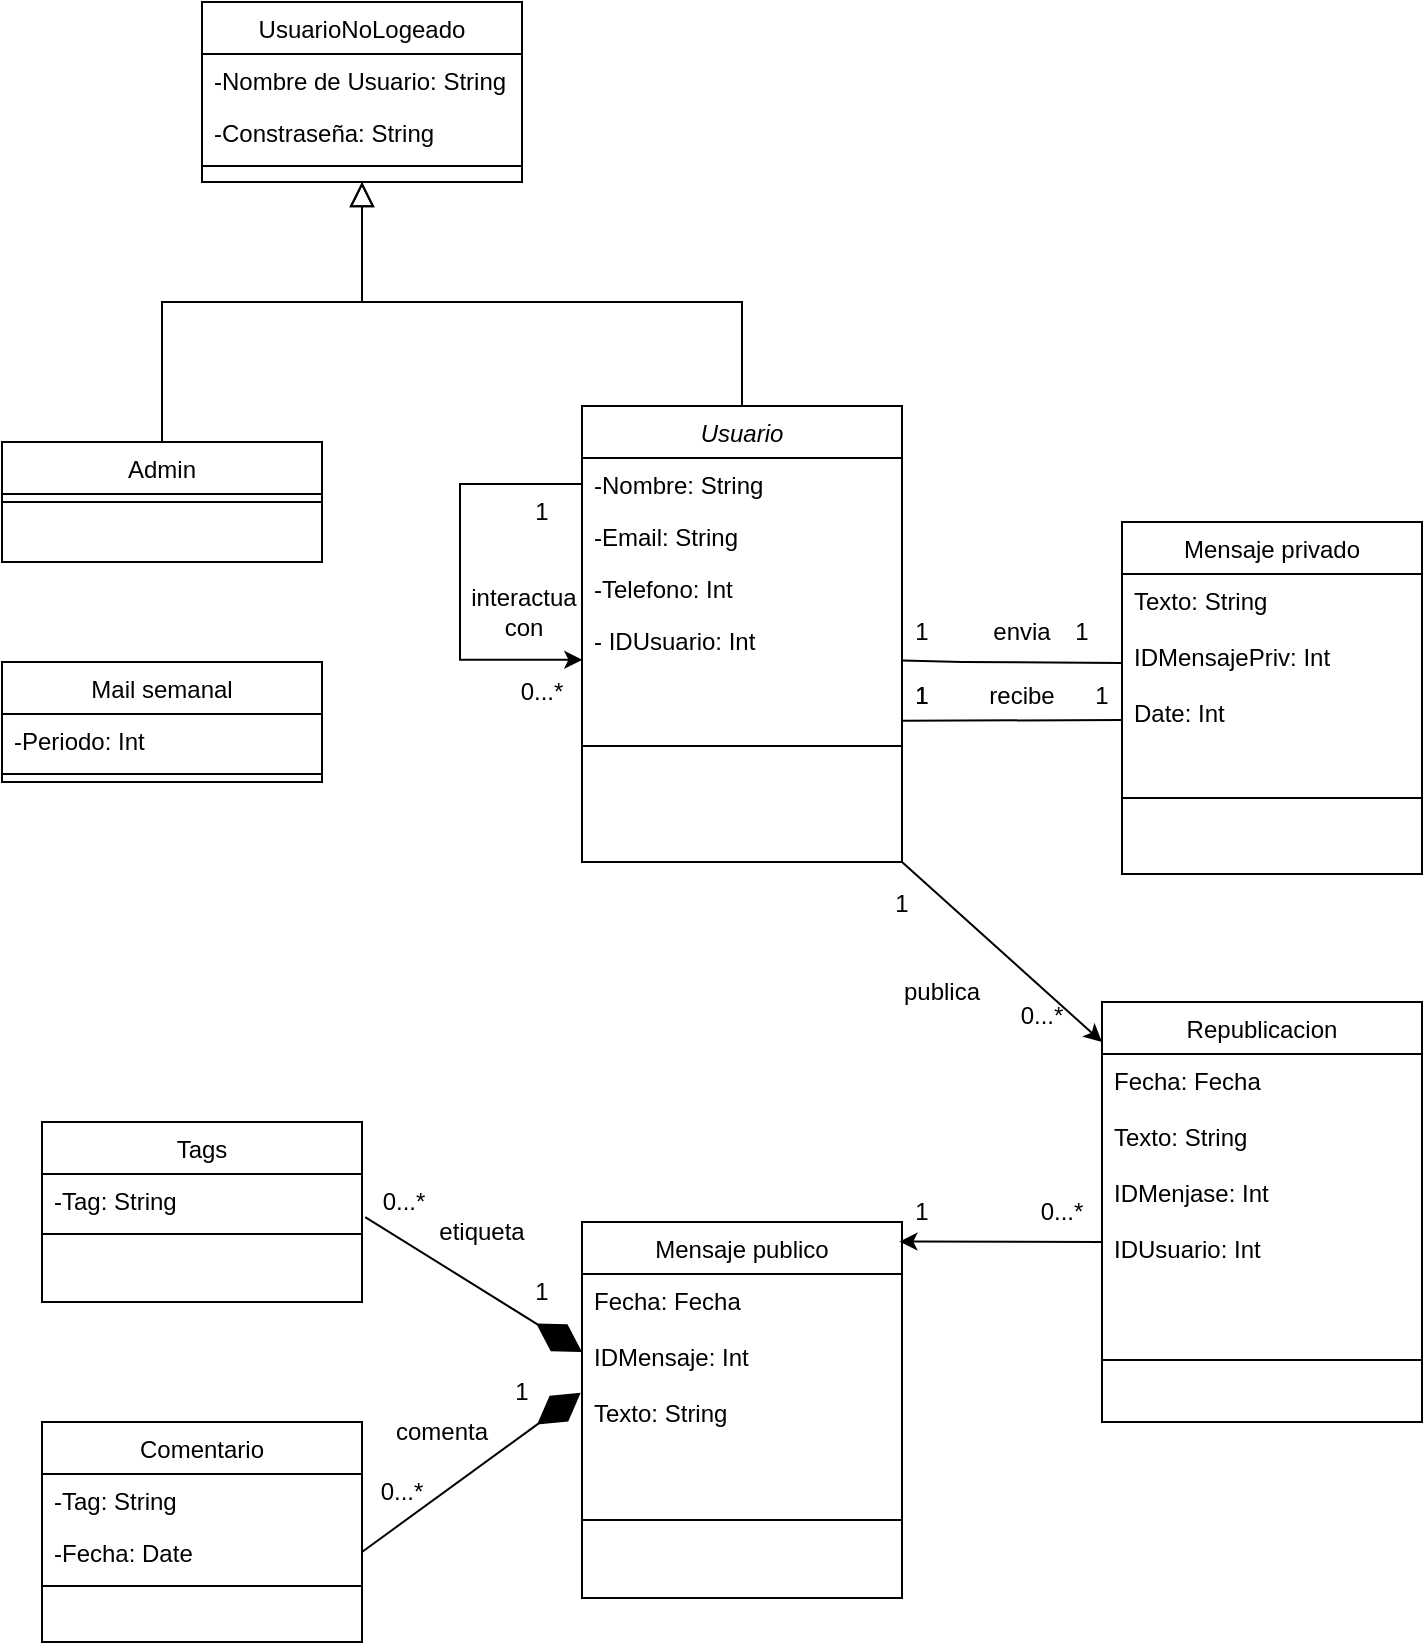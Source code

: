 <mxfile version="24.3.1" type="google">
  <diagram id="C5RBs43oDa-KdzZeNtuy" name="Page-1">
    <mxGraphModel grid="1" page="1" gridSize="10" guides="1" tooltips="1" connect="1" arrows="1" fold="1" pageScale="1" pageWidth="827" pageHeight="1169" math="0" shadow="0">
      <root>
        <mxCell id="WIyWlLk6GJQsqaUBKTNV-0" />
        <mxCell id="WIyWlLk6GJQsqaUBKTNV-1" parent="WIyWlLk6GJQsqaUBKTNV-0" />
        <mxCell id="tFccwTenxu3zJuWFJaK_-4" value="Usuario" style="swimlane;fontStyle=2;align=center;verticalAlign=top;childLayout=stackLayout;horizontal=1;startSize=26;horizontalStack=0;resizeParent=1;resizeLast=0;collapsible=1;marginBottom=0;rounded=0;shadow=0;strokeWidth=1;" vertex="1" parent="WIyWlLk6GJQsqaUBKTNV-1">
          <mxGeometry x="340" y="252" width="160" height="228" as="geometry">
            <mxRectangle x="1161" y="256" width="160" height="26" as="alternateBounds" />
          </mxGeometry>
        </mxCell>
        <mxCell id="tFccwTenxu3zJuWFJaK_-53" style="edgeStyle=orthogonalEdgeStyle;rounded=0;orthogonalLoop=1;jettySize=auto;html=1;exitX=0;exitY=0.5;exitDx=0;exitDy=0;entryX=0.001;entryY=0.88;entryDx=0;entryDy=0;entryPerimeter=0;" edge="1" parent="tFccwTenxu3zJuWFJaK_-4" source="tFccwTenxu3zJuWFJaK_-6">
          <mxGeometry relative="1" as="geometry">
            <mxPoint x="0.16" y="126.88" as="targetPoint" />
            <Array as="points">
              <mxPoint x="-61" y="39" />
              <mxPoint x="-61" y="127" />
            </Array>
          </mxGeometry>
        </mxCell>
        <mxCell id="tFccwTenxu3zJuWFJaK_-6" value="-Nombre: String" style="text;align=left;verticalAlign=top;spacingLeft=4;spacingRight=4;overflow=hidden;rotatable=0;points=[[0,0.5],[1,0.5]];portConstraint=eastwest;" vertex="1" parent="tFccwTenxu3zJuWFJaK_-4">
          <mxGeometry y="26" width="160" height="26" as="geometry" />
        </mxCell>
        <mxCell id="tFccwTenxu3zJuWFJaK_-8" value="-Email: String" style="text;align=left;verticalAlign=top;spacingLeft=4;spacingRight=4;overflow=hidden;rotatable=0;points=[[0,0.5],[1,0.5]];portConstraint=eastwest;rounded=0;shadow=0;html=0;" vertex="1" parent="tFccwTenxu3zJuWFJaK_-4">
          <mxGeometry y="52" width="160" height="26" as="geometry" />
        </mxCell>
        <mxCell id="tFccwTenxu3zJuWFJaK_-9" value="-Telefono: Int" style="text;align=left;verticalAlign=top;spacingLeft=4;spacingRight=4;overflow=hidden;rotatable=0;points=[[0,0.5],[1,0.5]];portConstraint=eastwest;rounded=0;shadow=0;html=0;" vertex="1" parent="tFccwTenxu3zJuWFJaK_-4">
          <mxGeometry y="78" width="160" height="26" as="geometry" />
        </mxCell>
        <mxCell id="poj9x71IJrM5AGV6uF2f-6" value="- IDUsuario: Int" style="text;align=left;verticalAlign=top;spacingLeft=4;spacingRight=4;overflow=hidden;rotatable=0;points=[[0,0.5],[1,0.5]];portConstraint=eastwest;" vertex="1" parent="tFccwTenxu3zJuWFJaK_-4">
          <mxGeometry y="104" width="160" height="54" as="geometry" />
        </mxCell>
        <mxCell id="tFccwTenxu3zJuWFJaK_-13" value="" style="line;html=1;strokeWidth=1;align=left;verticalAlign=middle;spacingTop=-1;spacingLeft=3;spacingRight=3;rotatable=0;labelPosition=right;points=[];portConstraint=eastwest;" vertex="1" parent="tFccwTenxu3zJuWFJaK_-4">
          <mxGeometry y="158" width="160" height="24" as="geometry" />
        </mxCell>
        <mxCell id="tFccwTenxu3zJuWFJaK_-14" value="Mensaje privado" style="swimlane;fontStyle=0;align=center;verticalAlign=top;childLayout=stackLayout;horizontal=1;startSize=26;horizontalStack=0;resizeParent=1;resizeLast=0;collapsible=1;marginBottom=0;rounded=0;shadow=0;strokeWidth=1;" vertex="1" parent="WIyWlLk6GJQsqaUBKTNV-1">
          <mxGeometry x="610" y="310" width="150" height="176" as="geometry">
            <mxRectangle x="130" y="380" width="160" height="26" as="alternateBounds" />
          </mxGeometry>
        </mxCell>
        <mxCell id="poj9x71IJrM5AGV6uF2f-4" value="Texto: String&#xa;&#xa;IDMensajePriv: Int&#xa;&#xa;Date: Int" style="text;align=left;verticalAlign=top;spacingLeft=4;spacingRight=4;overflow=hidden;rotatable=0;points=[[0,0.5],[1,0.5]];portConstraint=eastwest;" vertex="1" parent="tFccwTenxu3zJuWFJaK_-14">
          <mxGeometry y="26" width="150" height="94" as="geometry" />
        </mxCell>
        <mxCell id="tFccwTenxu3zJuWFJaK_-74" value="" style="line;html=1;strokeWidth=1;align=left;verticalAlign=middle;spacingTop=-1;spacingLeft=3;spacingRight=3;rotatable=0;labelPosition=right;points=[];portConstraint=eastwest;" vertex="1" parent="tFccwTenxu3zJuWFJaK_-14">
          <mxGeometry y="120" width="150" height="36" as="geometry" />
        </mxCell>
        <mxCell id="tFccwTenxu3zJuWFJaK_-17" value="Mensaje publico" style="swimlane;fontStyle=0;align=center;verticalAlign=top;childLayout=stackLayout;horizontal=1;startSize=26;horizontalStack=0;resizeParent=1;resizeLast=0;collapsible=1;marginBottom=0;rounded=0;shadow=0;strokeWidth=1;" vertex="1" parent="WIyWlLk6GJQsqaUBKTNV-1">
          <mxGeometry x="340" y="660" width="160" height="188" as="geometry">
            <mxRectangle x="360" y="410" width="170" height="26" as="alternateBounds" />
          </mxGeometry>
        </mxCell>
        <mxCell id="poj9x71IJrM5AGV6uF2f-3" value="Fecha: Fecha &#xa;&#xa;IDMensaje: Int&#xa;&#xa;Texto: String" style="text;align=left;verticalAlign=top;spacingLeft=4;spacingRight=4;overflow=hidden;rotatable=0;points=[[0,0.5],[1,0.5]];portConstraint=eastwest;rounded=0;shadow=0;html=0;" vertex="1" parent="tFccwTenxu3zJuWFJaK_-17">
          <mxGeometry y="26" width="160" height="94" as="geometry" />
        </mxCell>
        <mxCell id="tFccwTenxu3zJuWFJaK_-23" value="" style="line;html=1;strokeWidth=1;align=left;verticalAlign=middle;spacingTop=-1;spacingLeft=3;spacingRight=3;rotatable=0;labelPosition=right;points=[];portConstraint=eastwest;" vertex="1" parent="tFccwTenxu3zJuWFJaK_-17">
          <mxGeometry y="120" width="160" height="58" as="geometry" />
        </mxCell>
        <mxCell id="tFccwTenxu3zJuWFJaK_-25" value="Admin" style="swimlane;fontStyle=0;align=center;verticalAlign=top;childLayout=stackLayout;horizontal=1;startSize=26;horizontalStack=0;resizeParent=1;resizeLast=0;collapsible=1;marginBottom=0;rounded=0;shadow=0;strokeWidth=1;" vertex="1" parent="WIyWlLk6GJQsqaUBKTNV-1">
          <mxGeometry x="50" y="270" width="160" height="60" as="geometry">
            <mxRectangle x="810" y="270" width="160" height="26" as="alternateBounds" />
          </mxGeometry>
        </mxCell>
        <mxCell id="tFccwTenxu3zJuWFJaK_-26" value="" style="line;html=1;strokeWidth=1;align=left;verticalAlign=middle;spacingTop=-1;spacingLeft=3;spacingRight=3;rotatable=0;labelPosition=right;points=[];portConstraint=eastwest;" vertex="1" parent="tFccwTenxu3zJuWFJaK_-25">
          <mxGeometry y="26" width="160" height="8" as="geometry" />
        </mxCell>
        <mxCell id="tFccwTenxu3zJuWFJaK_-27" value="Tags" style="swimlane;fontStyle=0;align=center;verticalAlign=top;childLayout=stackLayout;horizontal=1;startSize=26;horizontalStack=0;resizeParent=1;resizeLast=0;collapsible=1;marginBottom=0;rounded=0;shadow=0;strokeWidth=1;" vertex="1" parent="WIyWlLk6GJQsqaUBKTNV-1">
          <mxGeometry x="70" y="610" width="160" height="90" as="geometry">
            <mxRectangle x="110" y="430" width="160" height="26" as="alternateBounds" />
          </mxGeometry>
        </mxCell>
        <mxCell id="tFccwTenxu3zJuWFJaK_-28" value="-Tag: String" style="text;align=left;verticalAlign=top;spacingLeft=4;spacingRight=4;overflow=hidden;rotatable=0;points=[[0,0.5],[1,0.5]];portConstraint=eastwest;" vertex="1" parent="tFccwTenxu3zJuWFJaK_-27">
          <mxGeometry y="26" width="160" height="26" as="geometry" />
        </mxCell>
        <mxCell id="tFccwTenxu3zJuWFJaK_-29" value="" style="line;html=1;strokeWidth=1;align=left;verticalAlign=middle;spacingTop=-1;spacingLeft=3;spacingRight=3;rotatable=0;labelPosition=right;points=[];portConstraint=eastwest;" vertex="1" parent="tFccwTenxu3zJuWFJaK_-27">
          <mxGeometry y="52" width="160" height="8" as="geometry" />
        </mxCell>
        <mxCell id="tFccwTenxu3zJuWFJaK_-31" value="Republicacion" style="swimlane;fontStyle=0;align=center;verticalAlign=top;childLayout=stackLayout;horizontal=1;startSize=26;horizontalStack=0;resizeParent=1;resizeLast=0;collapsible=1;marginBottom=0;rounded=0;shadow=0;strokeWidth=1;" vertex="1" parent="WIyWlLk6GJQsqaUBKTNV-1">
          <mxGeometry x="600" y="550" width="160" height="210" as="geometry">
            <mxRectangle x="550" y="140" width="160" height="26" as="alternateBounds" />
          </mxGeometry>
        </mxCell>
        <mxCell id="poj9x71IJrM5AGV6uF2f-1" value="Fecha: Fecha &#xa;&#xa;Texto: String &#xa;&#xa;IDMenjase: Int &#xa;&#xa;IDUsuario: Int" style="text;align=left;verticalAlign=top;spacingLeft=4;spacingRight=4;overflow=hidden;rotatable=0;points=[[0,0.5],[1,0.5]];portConstraint=eastwest;" vertex="1" parent="tFccwTenxu3zJuWFJaK_-31">
          <mxGeometry y="26" width="160" height="134" as="geometry" />
        </mxCell>
        <mxCell id="tFccwTenxu3zJuWFJaK_-33" value="" style="line;html=1;strokeWidth=1;align=left;verticalAlign=middle;spacingTop=-1;spacingLeft=3;spacingRight=3;rotatable=0;labelPosition=right;points=[];portConstraint=eastwest;" vertex="1" parent="tFccwTenxu3zJuWFJaK_-31">
          <mxGeometry y="160" width="160" height="38" as="geometry" />
        </mxCell>
        <mxCell id="tFccwTenxu3zJuWFJaK_-34" value="UsuarioNoLogeado" style="swimlane;fontStyle=0;align=center;verticalAlign=top;childLayout=stackLayout;horizontal=1;startSize=26;horizontalStack=0;resizeParent=1;resizeLast=0;collapsible=1;marginBottom=0;rounded=0;shadow=0;strokeWidth=1;" vertex="1" parent="WIyWlLk6GJQsqaUBKTNV-1">
          <mxGeometry x="150" y="50" width="160" height="90" as="geometry">
            <mxRectangle x="550" y="140" width="160" height="26" as="alternateBounds" />
          </mxGeometry>
        </mxCell>
        <mxCell id="tFccwTenxu3zJuWFJaK_-35" value="-Nombre de Usuario: String" style="text;align=left;verticalAlign=top;spacingLeft=4;spacingRight=4;overflow=hidden;rotatable=0;points=[[0,0.5],[1,0.5]];portConstraint=eastwest;" vertex="1" parent="tFccwTenxu3zJuWFJaK_-34">
          <mxGeometry y="26" width="160" height="26" as="geometry" />
        </mxCell>
        <mxCell id="tFccwTenxu3zJuWFJaK_-36" value="-Constraseña: String" style="text;align=left;verticalAlign=top;spacingLeft=4;spacingRight=4;overflow=hidden;rotatable=0;points=[[0,0.5],[1,0.5]];portConstraint=eastwest;rounded=0;shadow=0;html=0;" vertex="1" parent="tFccwTenxu3zJuWFJaK_-34">
          <mxGeometry y="52" width="160" height="26" as="geometry" />
        </mxCell>
        <mxCell id="tFccwTenxu3zJuWFJaK_-37" value="" style="line;html=1;strokeWidth=1;align=left;verticalAlign=middle;spacingTop=-1;spacingLeft=3;spacingRight=3;rotatable=0;labelPosition=right;points=[];portConstraint=eastwest;" vertex="1" parent="tFccwTenxu3zJuWFJaK_-34">
          <mxGeometry y="78" width="160" height="8" as="geometry" />
        </mxCell>
        <mxCell id="tFccwTenxu3zJuWFJaK_-39" value="Mail semanal" style="swimlane;fontStyle=0;align=center;verticalAlign=top;childLayout=stackLayout;horizontal=1;startSize=26;horizontalStack=0;resizeParent=1;resizeLast=0;collapsible=1;marginBottom=0;rounded=0;shadow=0;strokeWidth=1;" vertex="1" parent="WIyWlLk6GJQsqaUBKTNV-1">
          <mxGeometry x="50" y="380" width="160" height="60" as="geometry">
            <mxRectangle x="110" y="280" width="160" height="26" as="alternateBounds" />
          </mxGeometry>
        </mxCell>
        <mxCell id="tFccwTenxu3zJuWFJaK_-40" value="-Periodo: Int" style="text;align=left;verticalAlign=top;spacingLeft=4;spacingRight=4;overflow=hidden;rotatable=0;points=[[0,0.5],[1,0.5]];portConstraint=eastwest;" vertex="1" parent="tFccwTenxu3zJuWFJaK_-39">
          <mxGeometry y="26" width="160" height="26" as="geometry" />
        </mxCell>
        <mxCell id="tFccwTenxu3zJuWFJaK_-41" value="" style="line;html=1;strokeWidth=1;align=left;verticalAlign=middle;spacingTop=-1;spacingLeft=3;spacingRight=3;rotatable=0;labelPosition=right;points=[];portConstraint=eastwest;" vertex="1" parent="tFccwTenxu3zJuWFJaK_-39">
          <mxGeometry y="52" width="160" height="8" as="geometry" />
        </mxCell>
        <mxCell id="tFccwTenxu3zJuWFJaK_-48" value="" style="endArrow=block;endSize=10;endFill=0;shadow=0;strokeWidth=1;rounded=0;edgeStyle=elbowEdgeStyle;elbow=vertical;exitX=0.5;exitY=0;exitDx=0;exitDy=0;" edge="1" parent="WIyWlLk6GJQsqaUBKTNV-1" source="tFccwTenxu3zJuWFJaK_-4">
          <mxGeometry width="160" relative="1" as="geometry">
            <mxPoint x="341" y="242" as="sourcePoint" />
            <mxPoint x="230" y="140" as="targetPoint" />
            <Array as="points">
              <mxPoint x="330" y="200" />
            </Array>
          </mxGeometry>
        </mxCell>
        <mxCell id="tFccwTenxu3zJuWFJaK_-49" value="" style="endArrow=block;endSize=10;endFill=0;shadow=0;strokeWidth=1;rounded=0;edgeStyle=elbowEdgeStyle;elbow=vertical;exitX=0.5;exitY=0;exitDx=0;exitDy=0;" edge="1" parent="WIyWlLk6GJQsqaUBKTNV-1" source="tFccwTenxu3zJuWFJaK_-25">
          <mxGeometry width="160" relative="1" as="geometry">
            <mxPoint x="30" y="260" as="sourcePoint" />
            <mxPoint x="230" y="140" as="targetPoint" />
            <Array as="points">
              <mxPoint x="190" y="200" />
            </Array>
          </mxGeometry>
        </mxCell>
        <mxCell id="tFccwTenxu3zJuWFJaK_-52" value="interactua con" style="text;html=1;strokeColor=none;fillColor=none;align=center;verticalAlign=middle;whiteSpace=wrap;rounded=0;" vertex="1" parent="WIyWlLk6GJQsqaUBKTNV-1">
          <mxGeometry x="281" y="340" width="60" height="30" as="geometry" />
        </mxCell>
        <mxCell id="tFccwTenxu3zJuWFJaK_-56" value="publica" style="text;html=1;strokeColor=none;fillColor=none;align=center;verticalAlign=middle;whiteSpace=wrap;rounded=0;" vertex="1" parent="WIyWlLk6GJQsqaUBKTNV-1">
          <mxGeometry x="490" y="530" width="60" height="30" as="geometry" />
        </mxCell>
        <mxCell id="tFccwTenxu3zJuWFJaK_-78" value="Comentario" style="swimlane;fontStyle=0;align=center;verticalAlign=top;childLayout=stackLayout;horizontal=1;startSize=26;horizontalStack=0;resizeParent=1;resizeLast=0;collapsible=1;marginBottom=0;rounded=0;shadow=0;strokeWidth=1;" vertex="1" parent="WIyWlLk6GJQsqaUBKTNV-1">
          <mxGeometry x="70" y="760" width="160" height="110" as="geometry">
            <mxRectangle x="110" y="430" width="160" height="26" as="alternateBounds" />
          </mxGeometry>
        </mxCell>
        <mxCell id="tFccwTenxu3zJuWFJaK_-85" value="-Tag: String" style="text;align=left;verticalAlign=top;spacingLeft=4;spacingRight=4;overflow=hidden;rotatable=0;points=[[0,0.5],[1,0.5]];portConstraint=eastwest;" vertex="1" parent="tFccwTenxu3zJuWFJaK_-78">
          <mxGeometry y="26" width="160" height="26" as="geometry" />
        </mxCell>
        <mxCell id="tFccwTenxu3zJuWFJaK_-79" value="-Fecha: Date" style="text;align=left;verticalAlign=top;spacingLeft=4;spacingRight=4;overflow=hidden;rotatable=0;points=[[0,0.5],[1,0.5]];portConstraint=eastwest;" vertex="1" parent="tFccwTenxu3zJuWFJaK_-78">
          <mxGeometry y="52" width="160" height="26" as="geometry" />
        </mxCell>
        <mxCell id="tFccwTenxu3zJuWFJaK_-80" value="" style="line;html=1;strokeWidth=1;align=left;verticalAlign=middle;spacingTop=-1;spacingLeft=3;spacingRight=3;rotatable=0;labelPosition=right;points=[];portConstraint=eastwest;" vertex="1" parent="tFccwTenxu3zJuWFJaK_-78">
          <mxGeometry y="78" width="160" height="8" as="geometry" />
        </mxCell>
        <mxCell id="tFccwTenxu3zJuWFJaK_-81" value="" style="endArrow=diamondThin;endFill=1;endSize=24;html=1;rounded=0;entryX=0;entryY=0.5;entryDx=0;entryDy=0;exitX=1.01;exitY=0.829;exitDx=0;exitDy=0;exitPerimeter=0;" edge="1" parent="WIyWlLk6GJQsqaUBKTNV-1" source="tFccwTenxu3zJuWFJaK_-28">
          <mxGeometry width="160" relative="1" as="geometry">
            <mxPoint x="150" y="690" as="sourcePoint" />
            <mxPoint x="340" y="725" as="targetPoint" />
          </mxGeometry>
        </mxCell>
        <mxCell id="tFccwTenxu3zJuWFJaK_-82" value="" style="endArrow=diamondThin;endFill=1;endSize=24;html=1;rounded=0;entryX=-0.004;entryY=0.284;entryDx=0;entryDy=0;entryPerimeter=0;exitX=1;exitY=0.5;exitDx=0;exitDy=0;" edge="1" parent="WIyWlLk6GJQsqaUBKTNV-1" source="tFccwTenxu3zJuWFJaK_-79">
          <mxGeometry width="160" relative="1" as="geometry">
            <mxPoint x="150" y="690" as="sourcePoint" />
            <mxPoint x="339.36" y="745.384" as="targetPoint" />
          </mxGeometry>
        </mxCell>
        <mxCell id="tFccwTenxu3zJuWFJaK_-91" value="envia" style="text;html=1;strokeColor=none;fillColor=none;align=center;verticalAlign=middle;whiteSpace=wrap;rounded=0;" vertex="1" parent="WIyWlLk6GJQsqaUBKTNV-1">
          <mxGeometry x="530" y="350" width="60" height="30" as="geometry" />
        </mxCell>
        <mxCell id="tFccwTenxu3zJuWFJaK_-92" value="etiqueta" style="text;html=1;strokeColor=none;fillColor=none;align=center;verticalAlign=middle;whiteSpace=wrap;rounded=0;" vertex="1" parent="WIyWlLk6GJQsqaUBKTNV-1">
          <mxGeometry x="260" y="650" width="60" height="30" as="geometry" />
        </mxCell>
        <mxCell id="tFccwTenxu3zJuWFJaK_-93" value="comenta" style="text;html=1;strokeColor=none;fillColor=none;align=center;verticalAlign=middle;whiteSpace=wrap;rounded=0;" vertex="1" parent="WIyWlLk6GJQsqaUBKTNV-1">
          <mxGeometry x="240" y="750" width="60" height="30" as="geometry" />
        </mxCell>
        <mxCell id="tFccwTenxu3zJuWFJaK_-98" value="1" style="text;html=1;strokeColor=none;fillColor=none;align=center;verticalAlign=middle;whiteSpace=wrap;rounded=0;" vertex="1" parent="WIyWlLk6GJQsqaUBKTNV-1">
          <mxGeometry x="470" y="486" width="60" height="30" as="geometry" />
        </mxCell>
        <mxCell id="tFccwTenxu3zJuWFJaK_-99" value="1" style="text;html=1;strokeColor=none;fillColor=none;align=center;verticalAlign=middle;whiteSpace=wrap;rounded=0;" vertex="1" parent="WIyWlLk6GJQsqaUBKTNV-1">
          <mxGeometry x="290" y="680" width="60" height="30" as="geometry" />
        </mxCell>
        <mxCell id="tFccwTenxu3zJuWFJaK_-100" value="0...*" style="text;html=1;strokeColor=none;fillColor=none;align=center;verticalAlign=middle;whiteSpace=wrap;rounded=0;" vertex="1" parent="WIyWlLk6GJQsqaUBKTNV-1">
          <mxGeometry x="221" y="635" width="60" height="30" as="geometry" />
        </mxCell>
        <mxCell id="tFccwTenxu3zJuWFJaK_-101" value="1" style="text;html=1;strokeColor=none;fillColor=none;align=center;verticalAlign=middle;whiteSpace=wrap;rounded=0;" vertex="1" parent="WIyWlLk6GJQsqaUBKTNV-1">
          <mxGeometry x="280" y="730" width="60" height="30" as="geometry" />
        </mxCell>
        <mxCell id="tFccwTenxu3zJuWFJaK_-102" value="0...*" style="text;html=1;strokeColor=none;fillColor=none;align=center;verticalAlign=middle;whiteSpace=wrap;rounded=0;" vertex="1" parent="WIyWlLk6GJQsqaUBKTNV-1">
          <mxGeometry x="220" y="780" width="60" height="30" as="geometry" />
        </mxCell>
        <mxCell id="tFccwTenxu3zJuWFJaK_-103" value="0...*" style="text;html=1;strokeColor=none;fillColor=none;align=center;verticalAlign=middle;whiteSpace=wrap;rounded=0;" vertex="1" parent="WIyWlLk6GJQsqaUBKTNV-1">
          <mxGeometry x="290" y="380" width="60" height="30" as="geometry" />
        </mxCell>
        <mxCell id="tFccwTenxu3zJuWFJaK_-104" value="1" style="text;html=1;strokeColor=none;fillColor=none;align=center;verticalAlign=middle;whiteSpace=wrap;rounded=0;" vertex="1" parent="WIyWlLk6GJQsqaUBKTNV-1">
          <mxGeometry x="290" y="290" width="60" height="30" as="geometry" />
        </mxCell>
        <mxCell id="tFccwTenxu3zJuWFJaK_-105" value="1" style="text;html=1;strokeColor=none;fillColor=none;align=center;verticalAlign=middle;whiteSpace=wrap;rounded=0;" vertex="1" parent="WIyWlLk6GJQsqaUBKTNV-1">
          <mxGeometry x="480" y="350" width="60" height="30" as="geometry" />
        </mxCell>
        <mxCell id="tFccwTenxu3zJuWFJaK_-106" value="1" style="text;html=1;strokeColor=none;fillColor=none;align=center;verticalAlign=middle;whiteSpace=wrap;rounded=0;" vertex="1" parent="WIyWlLk6GJQsqaUBKTNV-1">
          <mxGeometry x="560" y="350" width="60" height="30" as="geometry" />
        </mxCell>
        <mxCell id="BOpHfd3MLua5Nmza-92o-3" value="" style="endArrow=none;html=1;rounded=0;entryX=0.832;entryY=1.015;entryDx=0;entryDy=0;exitX=0.337;exitY=0.975;exitDx=0;exitDy=0;exitPerimeter=0;entryPerimeter=0;" edge="1" parent="WIyWlLk6GJQsqaUBKTNV-1" source="tFccwTenxu3zJuWFJaK_-105" target="tFccwTenxu3zJuWFJaK_-106">
          <mxGeometry width="50" height="50" relative="1" as="geometry">
            <mxPoint x="500" y="387" as="sourcePoint" />
            <mxPoint x="640" y="420" as="targetPoint" />
            <Array as="points">
              <mxPoint x="530" y="380" />
            </Array>
          </mxGeometry>
        </mxCell>
        <mxCell id="qaoOQ1jmFYWxd6vnyZRr-1" value="recibe" style="text;html=1;strokeColor=none;fillColor=none;align=center;verticalAlign=middle;whiteSpace=wrap;rounded=0;" vertex="1" parent="WIyWlLk6GJQsqaUBKTNV-1">
          <mxGeometry x="530" y="382" width="60" height="30" as="geometry" />
        </mxCell>
        <mxCell id="BOpHfd3MLua5Nmza-92o-4" value="" style="endArrow=none;html=1;rounded=0;" edge="1" parent="WIyWlLk6GJQsqaUBKTNV-1">
          <mxGeometry width="50" height="50" relative="1" as="geometry">
            <mxPoint x="500" y="409.39" as="sourcePoint" />
            <mxPoint x="610" y="409" as="targetPoint" />
          </mxGeometry>
        </mxCell>
        <mxCell id="BOpHfd3MLua5Nmza-92o-5" value="1" style="text;html=1;strokeColor=none;fillColor=none;align=center;verticalAlign=middle;whiteSpace=wrap;rounded=0;" vertex="1" parent="WIyWlLk6GJQsqaUBKTNV-1">
          <mxGeometry x="570" y="382" width="60" height="30" as="geometry" />
        </mxCell>
        <mxCell id="qaoOQ1jmFYWxd6vnyZRr-2" value="1" style="text;html=1;strokeColor=none;fillColor=none;align=center;verticalAlign=middle;whiteSpace=wrap;rounded=0;" vertex="1" parent="WIyWlLk6GJQsqaUBKTNV-1">
          <mxGeometry x="480" y="382" width="60" height="30" as="geometry" />
        </mxCell>
        <mxCell id="BOpHfd3MLua5Nmza-92o-7" value="1" style="text;html=1;strokeColor=none;fillColor=none;align=center;verticalAlign=middle;whiteSpace=wrap;rounded=0;" vertex="1" parent="WIyWlLk6GJQsqaUBKTNV-1">
          <mxGeometry x="480" y="382" width="60" height="30" as="geometry" />
        </mxCell>
        <mxCell id="BOpHfd3MLua5Nmza-92o-10" value="" style="endArrow=classic;html=1;rounded=0;entryX=0.992;entryY=0.052;entryDx=0;entryDy=0;entryPerimeter=0;" edge="1" parent="WIyWlLk6GJQsqaUBKTNV-1" target="tFccwTenxu3zJuWFJaK_-17">
          <mxGeometry width="50" height="50" relative="1" as="geometry">
            <mxPoint x="600" y="670" as="sourcePoint" />
            <mxPoint x="500" y="660" as="targetPoint" />
            <Array as="points" />
          </mxGeometry>
        </mxCell>
        <mxCell id="BOpHfd3MLua5Nmza-92o-11" value="" style="endArrow=classic;html=1;rounded=0;exitX=1;exitY=1;exitDx=0;exitDy=0;" edge="1" parent="WIyWlLk6GJQsqaUBKTNV-1" source="tFccwTenxu3zJuWFJaK_-4">
          <mxGeometry width="50" height="50" relative="1" as="geometry">
            <mxPoint x="500" y="560" as="sourcePoint" />
            <mxPoint x="600" y="570" as="targetPoint" />
          </mxGeometry>
        </mxCell>
        <mxCell id="BOpHfd3MLua5Nmza-92o-12" value="0...*" style="text;html=1;strokeColor=none;fillColor=none;align=center;verticalAlign=middle;whiteSpace=wrap;rounded=0;" vertex="1" parent="WIyWlLk6GJQsqaUBKTNV-1">
          <mxGeometry x="540" y="542" width="60" height="30" as="geometry" />
        </mxCell>
        <mxCell id="BOpHfd3MLua5Nmza-92o-13" value="0...*" style="text;html=1;strokeColor=none;fillColor=none;align=center;verticalAlign=middle;whiteSpace=wrap;rounded=0;" vertex="1" parent="WIyWlLk6GJQsqaUBKTNV-1">
          <mxGeometry x="550" y="640" width="60" height="30" as="geometry" />
        </mxCell>
        <mxCell id="BOpHfd3MLua5Nmza-92o-14" value="1" style="text;html=1;strokeColor=none;fillColor=none;align=center;verticalAlign=middle;whiteSpace=wrap;rounded=0;" vertex="1" parent="WIyWlLk6GJQsqaUBKTNV-1">
          <mxGeometry x="480" y="640" width="60" height="30" as="geometry" />
        </mxCell>
      </root>
    </mxGraphModel>
  </diagram>
</mxfile>
